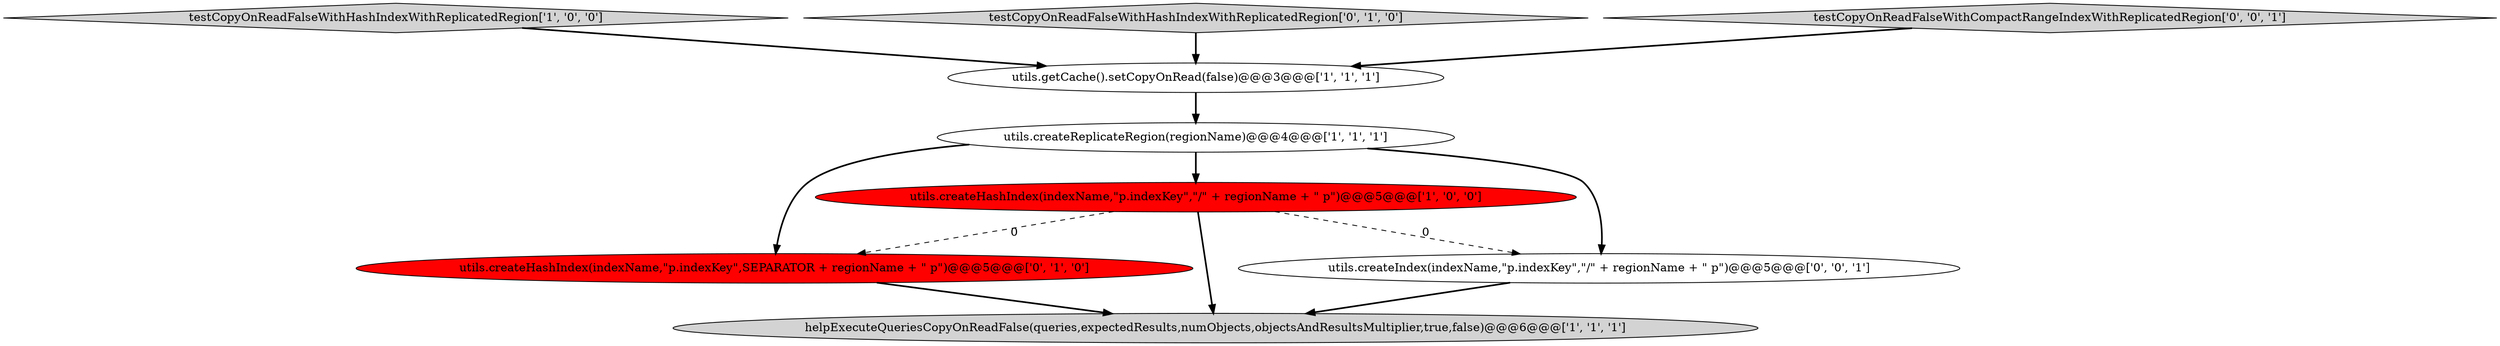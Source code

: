 digraph {
2 [style = filled, label = "testCopyOnReadFalseWithHashIndexWithReplicatedRegion['1', '0', '0']", fillcolor = lightgray, shape = diamond image = "AAA0AAABBB1BBB"];
5 [style = filled, label = "utils.createHashIndex(indexName,\"p.indexKey\",SEPARATOR + regionName + \" p\")@@@5@@@['0', '1', '0']", fillcolor = red, shape = ellipse image = "AAA1AAABBB2BBB"];
7 [style = filled, label = "utils.createIndex(indexName,\"p.indexKey\",\"/\" + regionName + \" p\")@@@5@@@['0', '0', '1']", fillcolor = white, shape = ellipse image = "AAA0AAABBB3BBB"];
1 [style = filled, label = "utils.createHashIndex(indexName,\"p.indexKey\",\"/\" + regionName + \" p\")@@@5@@@['1', '0', '0']", fillcolor = red, shape = ellipse image = "AAA1AAABBB1BBB"];
4 [style = filled, label = "utils.createReplicateRegion(regionName)@@@4@@@['1', '1', '1']", fillcolor = white, shape = ellipse image = "AAA0AAABBB1BBB"];
0 [style = filled, label = "helpExecuteQueriesCopyOnReadFalse(queries,expectedResults,numObjects,objectsAndResultsMultiplier,true,false)@@@6@@@['1', '1', '1']", fillcolor = lightgray, shape = ellipse image = "AAA0AAABBB1BBB"];
3 [style = filled, label = "utils.getCache().setCopyOnRead(false)@@@3@@@['1', '1', '1']", fillcolor = white, shape = ellipse image = "AAA0AAABBB1BBB"];
6 [style = filled, label = "testCopyOnReadFalseWithHashIndexWithReplicatedRegion['0', '1', '0']", fillcolor = lightgray, shape = diamond image = "AAA0AAABBB2BBB"];
8 [style = filled, label = "testCopyOnReadFalseWithCompactRangeIndexWithReplicatedRegion['0', '0', '1']", fillcolor = lightgray, shape = diamond image = "AAA0AAABBB3BBB"];
6->3 [style = bold, label=""];
4->1 [style = bold, label=""];
7->0 [style = bold, label=""];
1->0 [style = bold, label=""];
1->5 [style = dashed, label="0"];
1->7 [style = dashed, label="0"];
5->0 [style = bold, label=""];
4->5 [style = bold, label=""];
3->4 [style = bold, label=""];
4->7 [style = bold, label=""];
2->3 [style = bold, label=""];
8->3 [style = bold, label=""];
}
